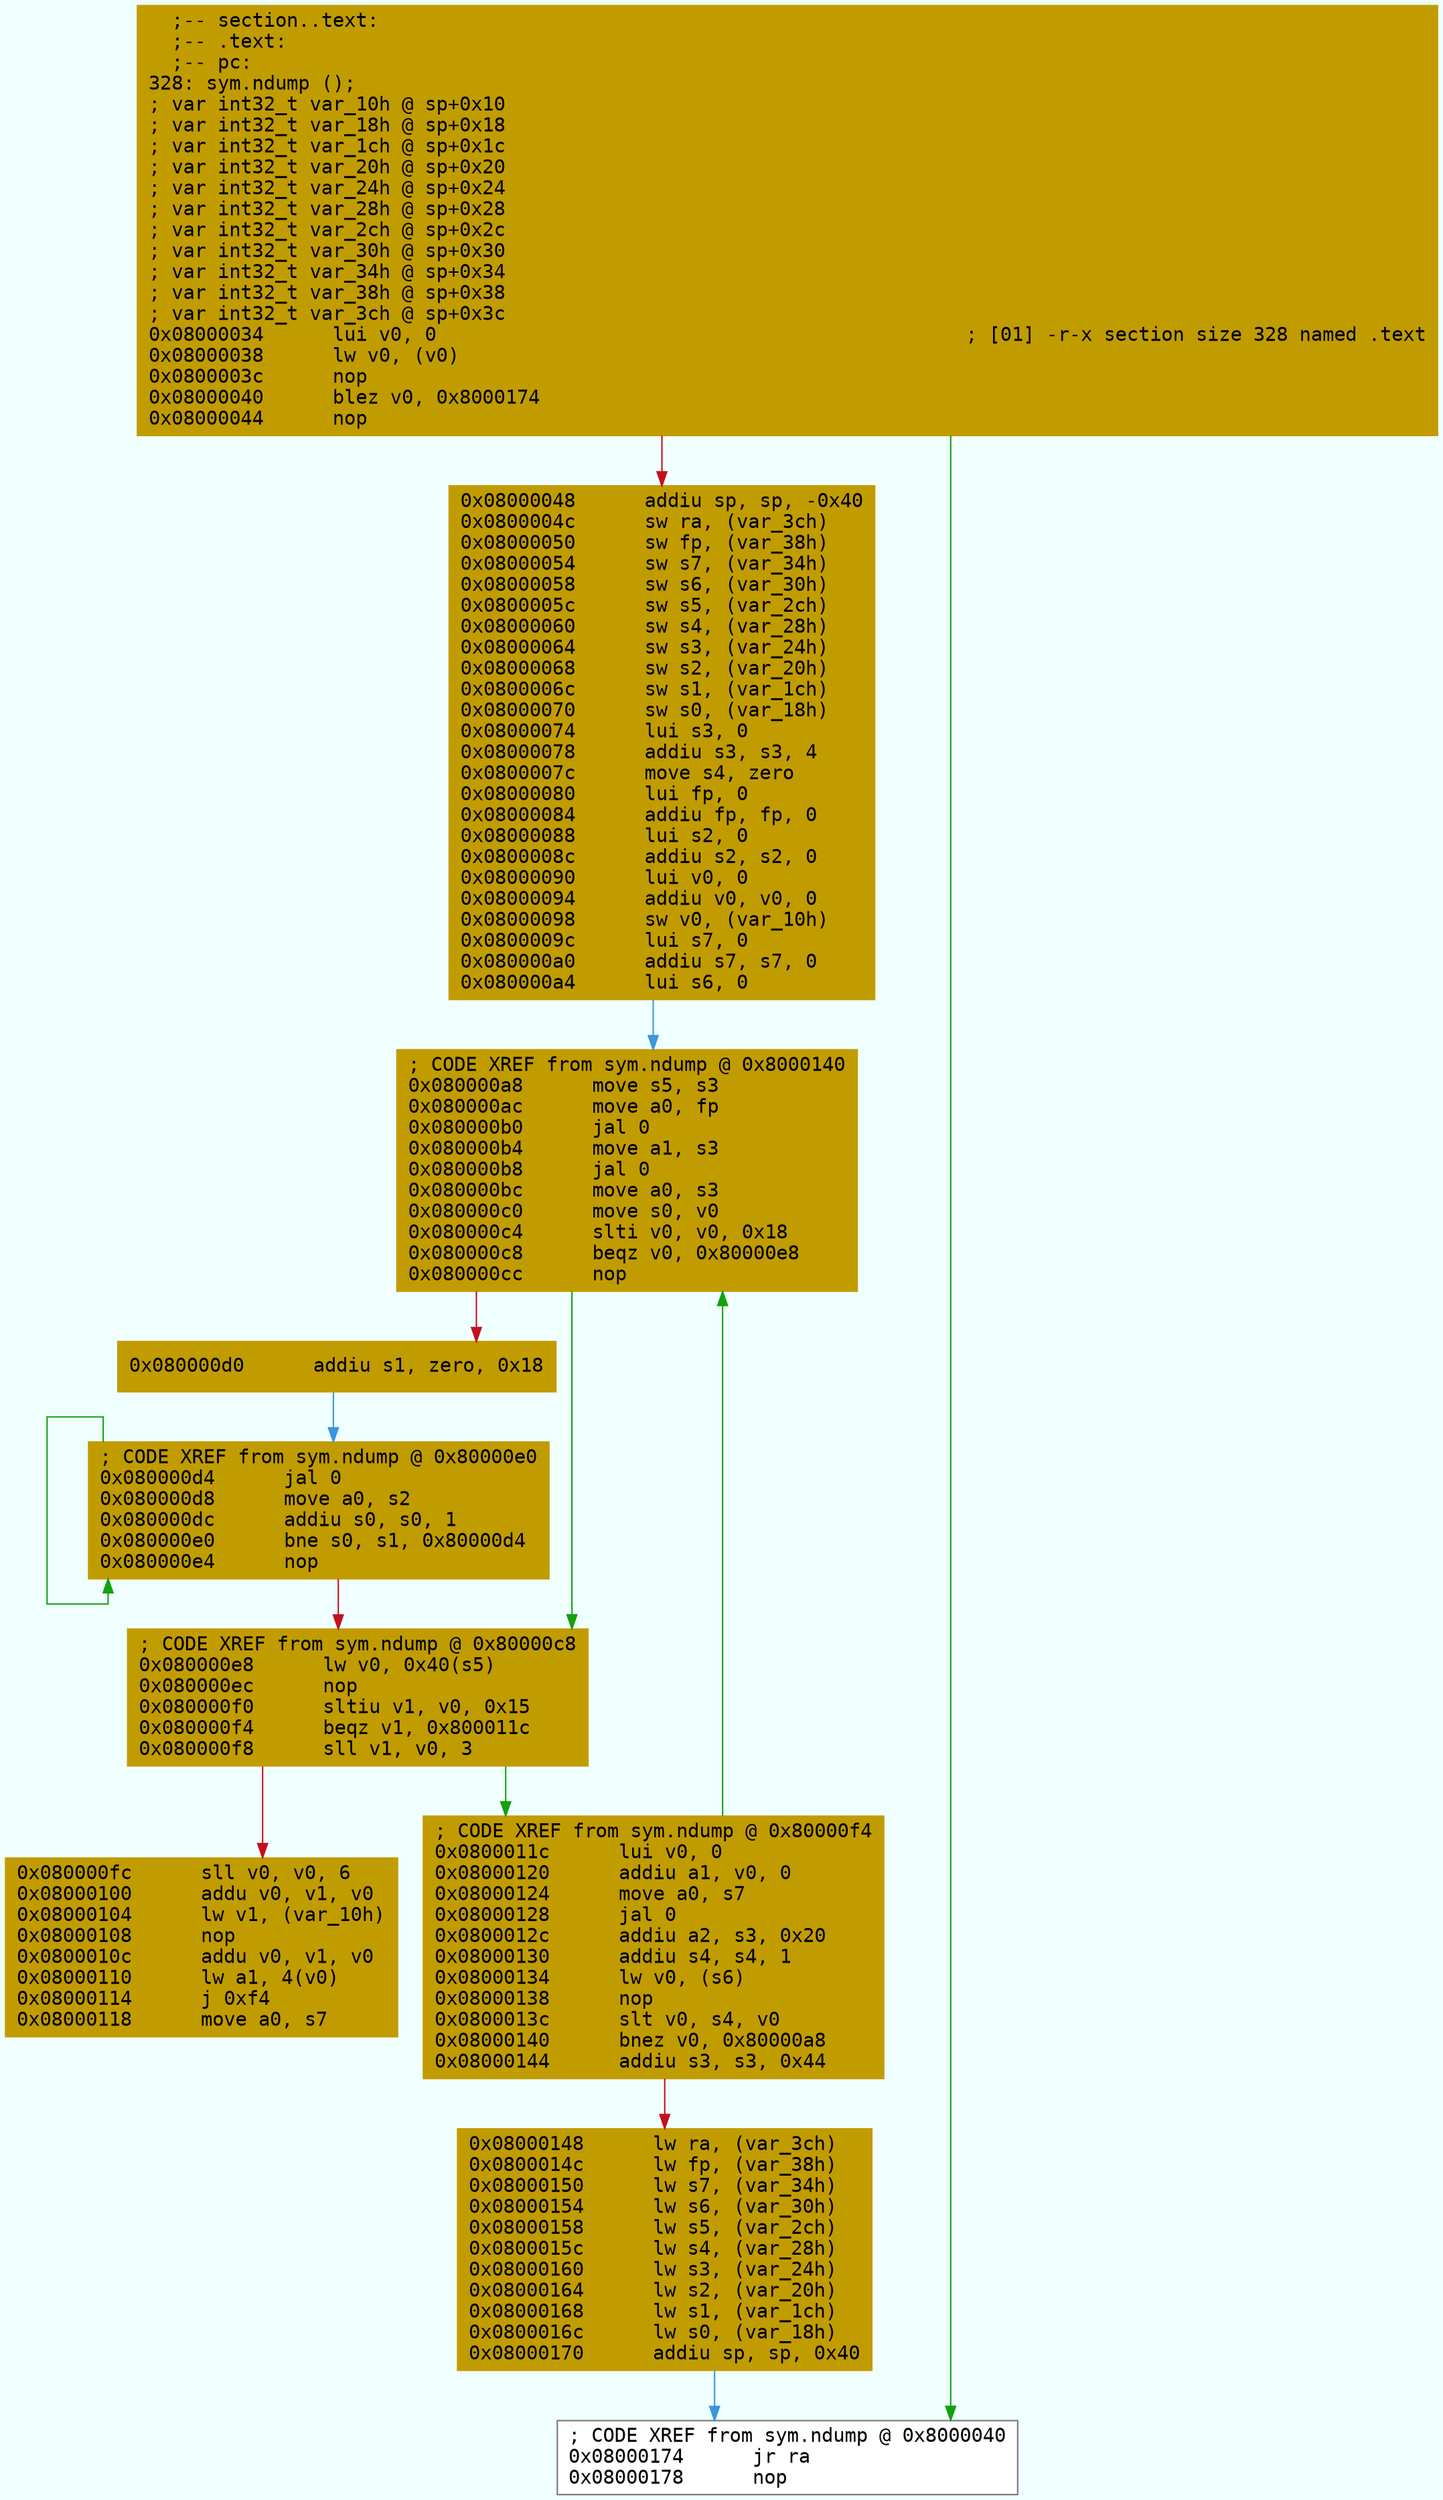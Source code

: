 digraph code {
	graph [bgcolor=azure fontsize=8 fontname="Courier" splines="ortho"];
	node [fillcolor=gray style=filled shape=box];
	edge [arrowhead="normal"];
	"0x08000034" [URL="sym.ndump/0x08000034", fillcolor="#c19c00",color="#c19c00", fontname="Courier",label="  ;-- section..text:\l  ;-- .text:\l  ;-- pc:\l328: sym.ndump ();\l; var int32_t var_10h @ sp+0x10\l; var int32_t var_18h @ sp+0x18\l; var int32_t var_1ch @ sp+0x1c\l; var int32_t var_20h @ sp+0x20\l; var int32_t var_24h @ sp+0x24\l; var int32_t var_28h @ sp+0x28\l; var int32_t var_2ch @ sp+0x2c\l; var int32_t var_30h @ sp+0x30\l; var int32_t var_34h @ sp+0x34\l; var int32_t var_38h @ sp+0x38\l; var int32_t var_3ch @ sp+0x3c\l0x08000034      lui v0, 0                                              ; [01] -r-x section size 328 named .text\l0x08000038      lw v0, (v0)\l0x0800003c      nop\l0x08000040      blez v0, 0x8000174\l0x08000044      nop\l"]
	"0x08000048" [URL="sym.ndump/0x08000048", fillcolor="#c19c00",color="#c19c00", fontname="Courier",label="0x08000048      addiu sp, sp, -0x40\l0x0800004c      sw ra, (var_3ch)\l0x08000050      sw fp, (var_38h)\l0x08000054      sw s7, (var_34h)\l0x08000058      sw s6, (var_30h)\l0x0800005c      sw s5, (var_2ch)\l0x08000060      sw s4, (var_28h)\l0x08000064      sw s3, (var_24h)\l0x08000068      sw s2, (var_20h)\l0x0800006c      sw s1, (var_1ch)\l0x08000070      sw s0, (var_18h)\l0x08000074      lui s3, 0\l0x08000078      addiu s3, s3, 4\l0x0800007c      move s4, zero\l0x08000080      lui fp, 0\l0x08000084      addiu fp, fp, 0\l0x08000088      lui s2, 0\l0x0800008c      addiu s2, s2, 0\l0x08000090      lui v0, 0\l0x08000094      addiu v0, v0, 0\l0x08000098      sw v0, (var_10h)\l0x0800009c      lui s7, 0\l0x080000a0      addiu s7, s7, 0\l0x080000a4      lui s6, 0\l"]
	"0x080000a8" [URL="sym.ndump/0x080000a8", fillcolor="#c19c00",color="#c19c00", fontname="Courier",label="; CODE XREF from sym.ndump @ 0x8000140\l0x080000a8      move s5, s3\l0x080000ac      move a0, fp\l0x080000b0      jal 0\l0x080000b4      move a1, s3\l0x080000b8      jal 0\l0x080000bc      move a0, s3\l0x080000c0      move s0, v0\l0x080000c4      slti v0, v0, 0x18\l0x080000c8      beqz v0, 0x80000e8\l0x080000cc      nop\l"]
	"0x080000d0" [URL="sym.ndump/0x080000d0", fillcolor="#c19c00",color="#c19c00", fontname="Courier",label="0x080000d0      addiu s1, zero, 0x18\l"]
	"0x080000d4" [URL="sym.ndump/0x080000d4", fillcolor="#c19c00",color="#c19c00", fontname="Courier",label="; CODE XREF from sym.ndump @ 0x80000e0\l0x080000d4      jal 0\l0x080000d8      move a0, s2\l0x080000dc      addiu s0, s0, 1\l0x080000e0      bne s0, s1, 0x80000d4\l0x080000e4      nop\l"]
	"0x080000e8" [URL="sym.ndump/0x080000e8", fillcolor="#c19c00",color="#c19c00", fontname="Courier",label="; CODE XREF from sym.ndump @ 0x80000c8\l0x080000e8      lw v0, 0x40(s5)\l0x080000ec      nop\l0x080000f0      sltiu v1, v0, 0x15\l0x080000f4      beqz v1, 0x800011c\l0x080000f8      sll v1, v0, 3\l"]
	"0x080000fc" [URL="sym.ndump/0x080000fc", fillcolor="#c19c00",color="#c19c00", fontname="Courier",label="0x080000fc      sll v0, v0, 6\l0x08000100      addu v0, v1, v0\l0x08000104      lw v1, (var_10h)\l0x08000108      nop\l0x0800010c      addu v0, v1, v0\l0x08000110      lw a1, 4(v0)\l0x08000114      j 0xf4\l0x08000118      move a0, s7\l"]
	"0x0800011c" [URL="sym.ndump/0x0800011c", fillcolor="#c19c00",color="#c19c00", fontname="Courier",label="; CODE XREF from sym.ndump @ 0x80000f4\l0x0800011c      lui v0, 0\l0x08000120      addiu a1, v0, 0\l0x08000124      move a0, s7\l0x08000128      jal 0\l0x0800012c      addiu a2, s3, 0x20\l0x08000130      addiu s4, s4, 1\l0x08000134      lw v0, (s6)\l0x08000138      nop\l0x0800013c      slt v0, s4, v0\l0x08000140      bnez v0, 0x80000a8\l0x08000144      addiu s3, s3, 0x44\l"]
	"0x08000148" [URL="sym.ndump/0x08000148", fillcolor="#c19c00",color="#c19c00", fontname="Courier",label="0x08000148      lw ra, (var_3ch)\l0x0800014c      lw fp, (var_38h)\l0x08000150      lw s7, (var_34h)\l0x08000154      lw s6, (var_30h)\l0x08000158      lw s5, (var_2ch)\l0x0800015c      lw s4, (var_28h)\l0x08000160      lw s3, (var_24h)\l0x08000164      lw s2, (var_20h)\l0x08000168      lw s1, (var_1ch)\l0x0800016c      lw s0, (var_18h)\l0x08000170      addiu sp, sp, 0x40\l"]
	"0x08000174" [URL="sym.ndump/0x08000174", fillcolor="white",color="#767676", fontname="Courier",label="; CODE XREF from sym.ndump @ 0x8000040\l0x08000174      jr ra\l0x08000178      nop\l"]
        "0x08000034" -> "0x08000174" [color="#13a10e"];
        "0x08000034" -> "0x08000048" [color="#c50f1f"];
        "0x08000048" -> "0x080000a8" [color="#3a96dd"];
        "0x080000a8" -> "0x080000e8" [color="#13a10e"];
        "0x080000a8" -> "0x080000d0" [color="#c50f1f"];
        "0x080000d0" -> "0x080000d4" [color="#3a96dd"];
        "0x080000d4" -> "0x080000d4" [color="#13a10e"];
        "0x080000d4" -> "0x080000e8" [color="#c50f1f"];
        "0x080000e8" -> "0x0800011c" [color="#13a10e"];
        "0x080000e8" -> "0x080000fc" [color="#c50f1f"];
        "0x0800011c" -> "0x080000a8" [color="#13a10e"];
        "0x0800011c" -> "0x08000148" [color="#c50f1f"];
        "0x08000148" -> "0x08000174" [color="#3a96dd"];
}
